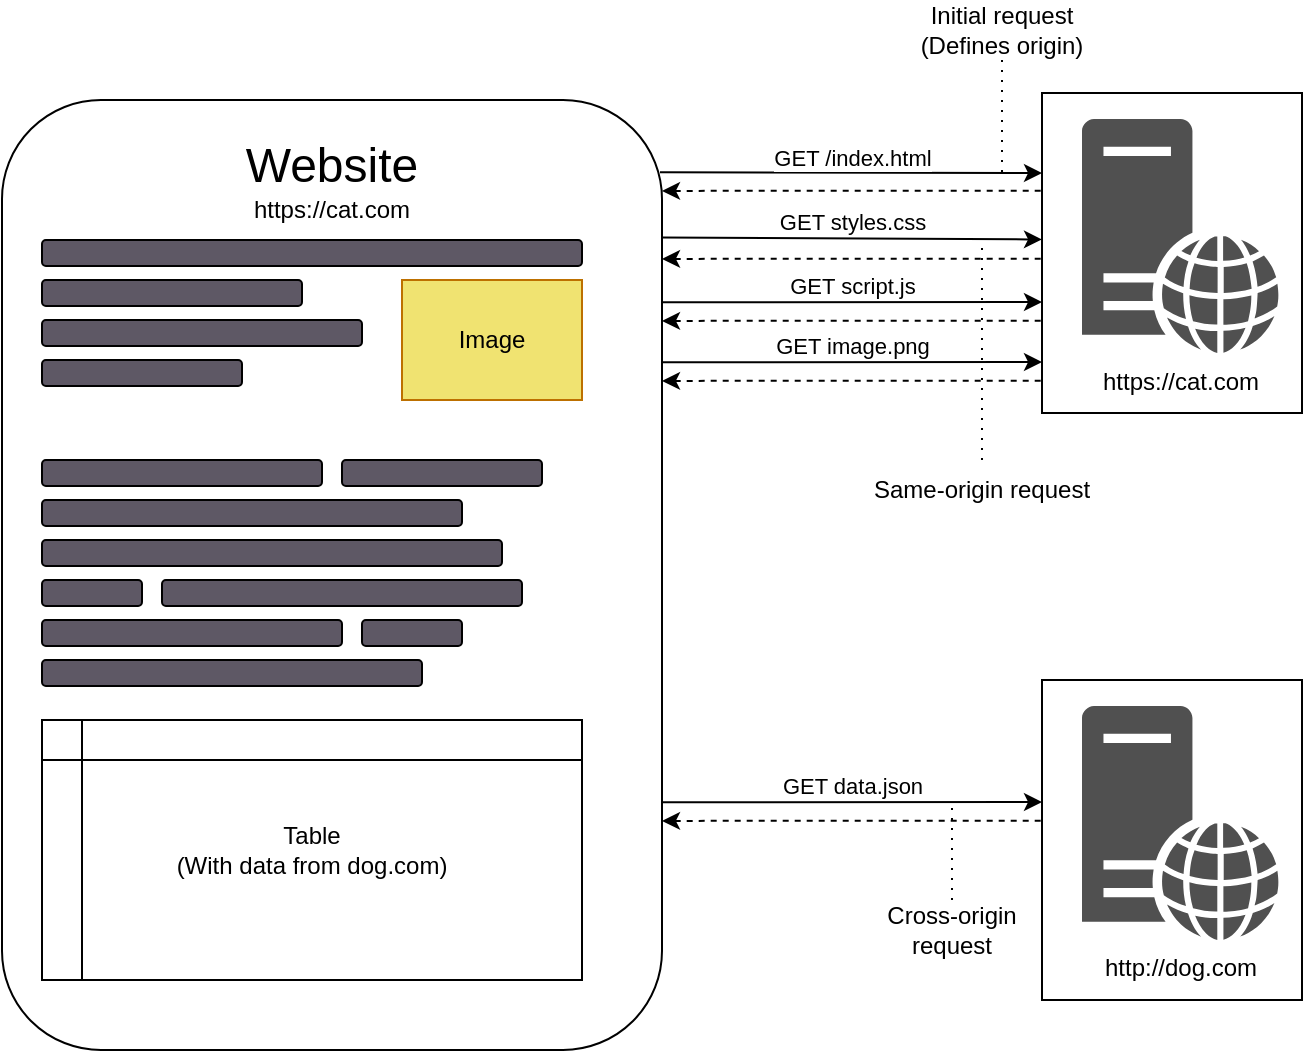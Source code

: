 <mxfile version="24.7.17">
  <diagram name="Seite-1" id="j34DemNmc4B8JWgxMmch">
    <mxGraphModel dx="989" dy="582" grid="1" gridSize="10" guides="1" tooltips="1" connect="1" arrows="1" fold="1" page="1" pageScale="1" pageWidth="827" pageHeight="1169" math="0" shadow="0">
      <root>
        <mxCell id="0" />
        <mxCell id="1" parent="0" />
        <mxCell id="2pZuPT1b3wQf6cAebGUm-42" value="" style="rounded=0;whiteSpace=wrap;html=1;" vertex="1" parent="1">
          <mxGeometry x="630" y="400" width="130" height="160" as="geometry" />
        </mxCell>
        <mxCell id="2pZuPT1b3wQf6cAebGUm-31" value="" style="rounded=0;whiteSpace=wrap;html=1;" vertex="1" parent="1">
          <mxGeometry x="630" y="106.5" width="130" height="160" as="geometry" />
        </mxCell>
        <mxCell id="2pZuPT1b3wQf6cAebGUm-1" value="https://cat&lt;span style=&quot;background-color: initial;&quot;&gt;.com&lt;/span&gt;" style="sketch=0;pointerEvents=1;shadow=0;dashed=0;html=1;strokeColor=none;fillColor=#505050;labelPosition=center;verticalLabelPosition=bottom;verticalAlign=top;outlineConnect=0;align=center;shape=mxgraph.office.servers.web_server;" vertex="1" parent="1">
          <mxGeometry x="650" y="119.5" width="98.53" height="117" as="geometry" />
        </mxCell>
        <mxCell id="2pZuPT1b3wQf6cAebGUm-2" value="http://dog.com" style="sketch=0;pointerEvents=1;shadow=0;dashed=0;html=1;strokeColor=none;fillColor=#505050;labelPosition=center;verticalLabelPosition=bottom;verticalAlign=top;outlineConnect=0;align=center;shape=mxgraph.office.servers.web_server;" vertex="1" parent="1">
          <mxGeometry x="650" y="413" width="98.53" height="117" as="geometry" />
        </mxCell>
        <mxCell id="2pZuPT1b3wQf6cAebGUm-3" value="" style="rounded=1;whiteSpace=wrap;html=1;" vertex="1" parent="1">
          <mxGeometry x="110" y="110" width="330" height="475" as="geometry" />
        </mxCell>
        <mxCell id="2pZuPT1b3wQf6cAebGUm-4" value="&lt;font style=&quot;font-size: 24px;&quot;&gt;Website&lt;/font&gt;&lt;div&gt;https://cat.com&lt;/div&gt;" style="text;html=1;align=center;verticalAlign=middle;whiteSpace=wrap;rounded=0;" vertex="1" parent="1">
          <mxGeometry x="130" y="120" width="290" height="60" as="geometry" />
        </mxCell>
        <mxCell id="2pZuPT1b3wQf6cAebGUm-5" value="" style="rounded=1;whiteSpace=wrap;html=1;fillColor=#5e5865;" vertex="1" parent="1">
          <mxGeometry x="130" y="180" width="270" height="13" as="geometry" />
        </mxCell>
        <mxCell id="2pZuPT1b3wQf6cAebGUm-6" value="" style="rounded=1;whiteSpace=wrap;html=1;fillColor=#5e5865;" vertex="1" parent="1">
          <mxGeometry x="130" y="200" width="130" height="13" as="geometry" />
        </mxCell>
        <mxCell id="2pZuPT1b3wQf6cAebGUm-7" value="" style="rounded=1;whiteSpace=wrap;html=1;fillColor=#5e5865;" vertex="1" parent="1">
          <mxGeometry x="130" y="220" width="160" height="13" as="geometry" />
        </mxCell>
        <mxCell id="2pZuPT1b3wQf6cAebGUm-8" value="" style="rounded=1;whiteSpace=wrap;html=1;fillColor=#5e5865;" vertex="1" parent="1">
          <mxGeometry x="130" y="240" width="100" height="13" as="geometry" />
        </mxCell>
        <mxCell id="2pZuPT1b3wQf6cAebGUm-9" value="Image" style="rounded=0;whiteSpace=wrap;html=1;fillColor=#F0E371;fontColor=#000000;strokeColor=#BD7000;" vertex="1" parent="1">
          <mxGeometry x="310" y="200" width="90" height="60" as="geometry" />
        </mxCell>
        <mxCell id="2pZuPT1b3wQf6cAebGUm-10" value="" style="rounded=1;whiteSpace=wrap;html=1;fillColor=#5e5865;" vertex="1" parent="1">
          <mxGeometry x="130" y="290" width="140" height="13" as="geometry" />
        </mxCell>
        <mxCell id="2pZuPT1b3wQf6cAebGUm-11" value="" style="rounded=1;whiteSpace=wrap;html=1;fillColor=#5e5865;" vertex="1" parent="1">
          <mxGeometry x="130" y="310" width="210" height="13" as="geometry" />
        </mxCell>
        <mxCell id="2pZuPT1b3wQf6cAebGUm-12" value="" style="rounded=1;whiteSpace=wrap;html=1;fillColor=#5e5865;" vertex="1" parent="1">
          <mxGeometry x="130" y="330" width="230" height="13" as="geometry" />
        </mxCell>
        <mxCell id="2pZuPT1b3wQf6cAebGUm-13" value="" style="rounded=1;whiteSpace=wrap;html=1;fillColor=#5e5865;" vertex="1" parent="1">
          <mxGeometry x="130" y="350" width="50" height="13" as="geometry" />
        </mxCell>
        <mxCell id="2pZuPT1b3wQf6cAebGUm-14" value="" style="rounded=1;whiteSpace=wrap;html=1;fillColor=#5e5865;" vertex="1" parent="1">
          <mxGeometry x="130" y="370" width="150" height="13" as="geometry" />
        </mxCell>
        <mxCell id="2pZuPT1b3wQf6cAebGUm-15" value="" style="rounded=1;whiteSpace=wrap;html=1;fillColor=#5e5865;" vertex="1" parent="1">
          <mxGeometry x="280" y="290" width="100" height="13" as="geometry" />
        </mxCell>
        <mxCell id="2pZuPT1b3wQf6cAebGUm-16" value="" style="rounded=1;whiteSpace=wrap;html=1;fillColor=#5e5865;" vertex="1" parent="1">
          <mxGeometry x="190" y="350" width="180" height="13" as="geometry" />
        </mxCell>
        <mxCell id="2pZuPT1b3wQf6cAebGUm-17" value="" style="rounded=1;whiteSpace=wrap;html=1;fillColor=#5e5865;" vertex="1" parent="1">
          <mxGeometry x="290" y="370" width="50" height="13" as="geometry" />
        </mxCell>
        <mxCell id="2pZuPT1b3wQf6cAebGUm-18" value="" style="rounded=1;whiteSpace=wrap;html=1;fillColor=#5e5865;" vertex="1" parent="1">
          <mxGeometry x="130" y="390" width="190" height="13" as="geometry" />
        </mxCell>
        <mxCell id="2pZuPT1b3wQf6cAebGUm-26" value="" style="endArrow=classic;html=1;rounded=0;exitX=0.997;exitY=0.076;exitDx=0;exitDy=0;exitPerimeter=0;entryX=0;entryY=0.25;entryDx=0;entryDy=0;" edge="1" parent="1" source="2pZuPT1b3wQf6cAebGUm-3" target="2pZuPT1b3wQf6cAebGUm-31">
          <mxGeometry relative="1" as="geometry">
            <mxPoint x="420" y="320" as="sourcePoint" />
            <mxPoint x="530" y="110" as="targetPoint" />
          </mxGeometry>
        </mxCell>
        <mxCell id="2pZuPT1b3wQf6cAebGUm-27" value="GET /index.html" style="edgeLabel;resizable=0;html=1;;align=center;verticalAlign=middle;" connectable="0" vertex="1" parent="2pZuPT1b3wQf6cAebGUm-26">
          <mxGeometry relative="1" as="geometry">
            <mxPoint y="-8" as="offset" />
          </mxGeometry>
        </mxCell>
        <mxCell id="2pZuPT1b3wQf6cAebGUm-28" value="Table&lt;div&gt;(With data from dog.com)&lt;/div&gt;" style="shape=internalStorage;whiteSpace=wrap;html=1;backgroundOutline=1;" vertex="1" parent="1">
          <mxGeometry x="130" y="420" width="270" height="130" as="geometry" />
        </mxCell>
        <mxCell id="2pZuPT1b3wQf6cAebGUm-29" value="" style="endArrow=classic;html=1;rounded=0;exitX=1;exitY=0.13;exitDx=0;exitDy=0;exitPerimeter=0;entryX=0;entryY=0.414;entryDx=0;entryDy=0;entryPerimeter=0;" edge="1" parent="1">
          <mxGeometry relative="1" as="geometry">
            <mxPoint x="440" y="178.75" as="sourcePoint" />
            <mxPoint x="630" y="179.74" as="targetPoint" />
          </mxGeometry>
        </mxCell>
        <mxCell id="2pZuPT1b3wQf6cAebGUm-30" value="GET styles.css" style="edgeLabel;resizable=0;html=1;;align=center;verticalAlign=middle;" connectable="0" vertex="1" parent="2pZuPT1b3wQf6cAebGUm-29">
          <mxGeometry relative="1" as="geometry">
            <mxPoint y="-8" as="offset" />
          </mxGeometry>
        </mxCell>
        <mxCell id="2pZuPT1b3wQf6cAebGUm-32" value="" style="endArrow=classic;html=1;rounded=0;exitX=0.999;exitY=0.213;exitDx=0;exitDy=0;exitPerimeter=0;" edge="1" parent="1">
          <mxGeometry relative="1" as="geometry">
            <mxPoint x="439.67" y="211.175" as="sourcePoint" />
            <mxPoint x="630" y="211" as="targetPoint" />
          </mxGeometry>
        </mxCell>
        <mxCell id="2pZuPT1b3wQf6cAebGUm-33" value="GET script.js" style="edgeLabel;resizable=0;html=1;;align=center;verticalAlign=middle;" connectable="0" vertex="1" parent="2pZuPT1b3wQf6cAebGUm-32">
          <mxGeometry relative="1" as="geometry">
            <mxPoint y="-8" as="offset" />
          </mxGeometry>
        </mxCell>
        <mxCell id="2pZuPT1b3wQf6cAebGUm-34" value="" style="endArrow=classic;html=1;rounded=0;exitX=-0.005;exitY=0.324;exitDx=0;exitDy=0;exitPerimeter=0;entryX=1;entryY=0.102;entryDx=0;entryDy=0;entryPerimeter=0;dashed=1;" edge="1" parent="1">
          <mxGeometry width="50" height="50" relative="1" as="geometry">
            <mxPoint x="629.35" y="155.34" as="sourcePoint" />
            <mxPoint x="440" y="155.45" as="targetPoint" />
          </mxGeometry>
        </mxCell>
        <mxCell id="2pZuPT1b3wQf6cAebGUm-35" value="" style="endArrow=classic;html=1;rounded=0;exitX=-0.005;exitY=0.324;exitDx=0;exitDy=0;exitPerimeter=0;entryX=1;entryY=0.102;entryDx=0;entryDy=0;entryPerimeter=0;dashed=1;" edge="1" parent="1">
          <mxGeometry width="50" height="50" relative="1" as="geometry">
            <mxPoint x="629.35" y="189.34" as="sourcePoint" />
            <mxPoint x="440" y="189.45" as="targetPoint" />
          </mxGeometry>
        </mxCell>
        <mxCell id="2pZuPT1b3wQf6cAebGUm-36" value="" style="endArrow=classic;html=1;rounded=0;exitX=-0.005;exitY=0.324;exitDx=0;exitDy=0;exitPerimeter=0;entryX=1;entryY=0.102;entryDx=0;entryDy=0;entryPerimeter=0;dashed=1;" edge="1" parent="1">
          <mxGeometry width="50" height="50" relative="1" as="geometry">
            <mxPoint x="629.35" y="220.34" as="sourcePoint" />
            <mxPoint x="440" y="220.45" as="targetPoint" />
          </mxGeometry>
        </mxCell>
        <mxCell id="2pZuPT1b3wQf6cAebGUm-37" value="" style="endArrow=classic;html=1;rounded=0;exitX=0.999;exitY=0.213;exitDx=0;exitDy=0;exitPerimeter=0;" edge="1" parent="1">
          <mxGeometry relative="1" as="geometry">
            <mxPoint x="439.67" y="241.175" as="sourcePoint" />
            <mxPoint x="630" y="241" as="targetPoint" />
          </mxGeometry>
        </mxCell>
        <mxCell id="2pZuPT1b3wQf6cAebGUm-38" value="GET image.png" style="edgeLabel;resizable=0;html=1;;align=center;verticalAlign=middle;" connectable="0" vertex="1" parent="2pZuPT1b3wQf6cAebGUm-37">
          <mxGeometry relative="1" as="geometry">
            <mxPoint y="-8" as="offset" />
          </mxGeometry>
        </mxCell>
        <mxCell id="2pZuPT1b3wQf6cAebGUm-39" value="" style="endArrow=classic;html=1;rounded=0;exitX=-0.005;exitY=0.324;exitDx=0;exitDy=0;exitPerimeter=0;entryX=1;entryY=0.102;entryDx=0;entryDy=0;entryPerimeter=0;dashed=1;" edge="1" parent="1">
          <mxGeometry width="50" height="50" relative="1" as="geometry">
            <mxPoint x="629.35" y="250.34" as="sourcePoint" />
            <mxPoint x="440" y="250.45" as="targetPoint" />
          </mxGeometry>
        </mxCell>
        <mxCell id="2pZuPT1b3wQf6cAebGUm-43" value="" style="endArrow=classic;html=1;rounded=0;exitX=0.999;exitY=0.213;exitDx=0;exitDy=0;exitPerimeter=0;" edge="1" parent="1">
          <mxGeometry relative="1" as="geometry">
            <mxPoint x="439.67" y="461.175" as="sourcePoint" />
            <mxPoint x="630" y="461" as="targetPoint" />
          </mxGeometry>
        </mxCell>
        <mxCell id="2pZuPT1b3wQf6cAebGUm-44" value="GET data.json" style="edgeLabel;resizable=0;html=1;;align=center;verticalAlign=middle;" connectable="0" vertex="1" parent="2pZuPT1b3wQf6cAebGUm-43">
          <mxGeometry relative="1" as="geometry">
            <mxPoint y="-8" as="offset" />
          </mxGeometry>
        </mxCell>
        <mxCell id="2pZuPT1b3wQf6cAebGUm-45" value="" style="endArrow=classic;html=1;rounded=0;exitX=-0.005;exitY=0.324;exitDx=0;exitDy=0;exitPerimeter=0;entryX=1;entryY=0.102;entryDx=0;entryDy=0;entryPerimeter=0;dashed=1;" edge="1" parent="1">
          <mxGeometry width="50" height="50" relative="1" as="geometry">
            <mxPoint x="629.35" y="470.34" as="sourcePoint" />
            <mxPoint x="440" y="470.45" as="targetPoint" />
          </mxGeometry>
        </mxCell>
        <mxCell id="2pZuPT1b3wQf6cAebGUm-48" style="edgeStyle=orthogonalEdgeStyle;rounded=0;orthogonalLoop=1;jettySize=auto;html=1;endArrow=none;endFill=0;dashed=1;dashPattern=1 4;" edge="1" parent="1" source="2pZuPT1b3wQf6cAebGUm-47">
          <mxGeometry relative="1" as="geometry">
            <mxPoint x="610" y="150" as="targetPoint" />
          </mxGeometry>
        </mxCell>
        <mxCell id="2pZuPT1b3wQf6cAebGUm-47" value="Initial request&lt;div&gt;(Defines origin)&lt;/div&gt;" style="text;html=1;align=center;verticalAlign=middle;whiteSpace=wrap;rounded=0;" vertex="1" parent="1">
          <mxGeometry x="550" y="60" width="120" height="30" as="geometry" />
        </mxCell>
        <mxCell id="2pZuPT1b3wQf6cAebGUm-50" style="edgeStyle=orthogonalEdgeStyle;rounded=0;orthogonalLoop=1;jettySize=auto;html=1;endArrow=none;endFill=0;dashed=1;dashPattern=1 4;" edge="1" parent="1" source="2pZuPT1b3wQf6cAebGUm-49">
          <mxGeometry relative="1" as="geometry">
            <mxPoint x="600" y="180" as="targetPoint" />
          </mxGeometry>
        </mxCell>
        <mxCell id="2pZuPT1b3wQf6cAebGUm-49" value="Same-origin request" style="text;html=1;align=center;verticalAlign=middle;whiteSpace=wrap;rounded=0;" vertex="1" parent="1">
          <mxGeometry x="540" y="290" width="120" height="30" as="geometry" />
        </mxCell>
        <mxCell id="2pZuPT1b3wQf6cAebGUm-52" style="edgeStyle=orthogonalEdgeStyle;rounded=0;orthogonalLoop=1;jettySize=auto;html=1;endArrow=none;endFill=0;dashed=1;dashPattern=1 4;" edge="1" parent="1" source="2pZuPT1b3wQf6cAebGUm-51">
          <mxGeometry relative="1" as="geometry">
            <mxPoint x="585" y="460" as="targetPoint" />
          </mxGeometry>
        </mxCell>
        <mxCell id="2pZuPT1b3wQf6cAebGUm-51" value="Cross-origin request" style="text;html=1;align=center;verticalAlign=middle;whiteSpace=wrap;rounded=0;" vertex="1" parent="1">
          <mxGeometry x="540" y="510" width="90" height="30" as="geometry" />
        </mxCell>
      </root>
    </mxGraphModel>
  </diagram>
</mxfile>
